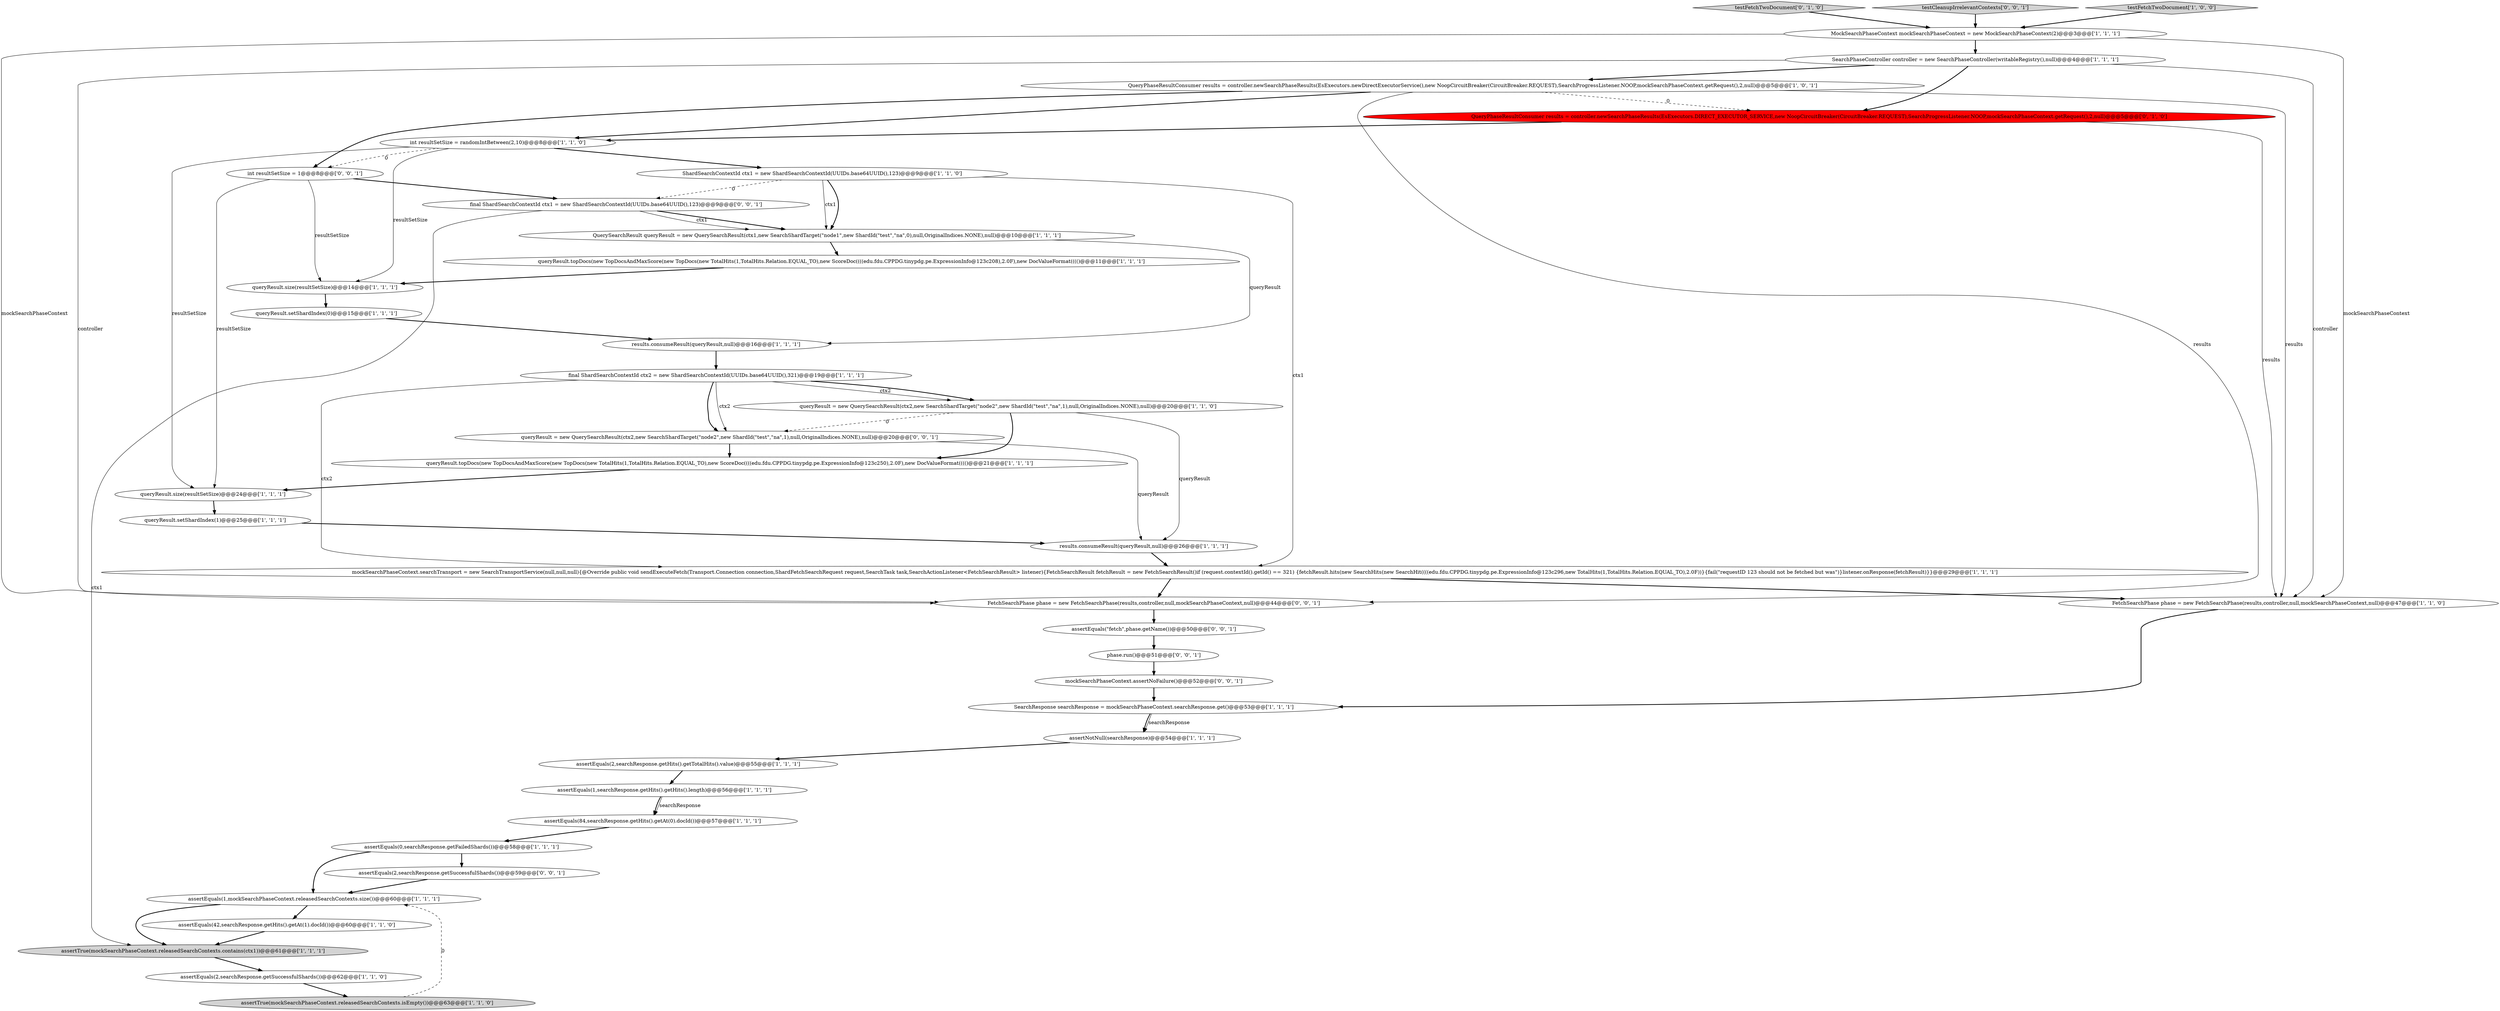 digraph {
23 [style = filled, label = "final ShardSearchContextId ctx2 = new ShardSearchContextId(UUIDs.base64UUID(),321)@@@19@@@['1', '1', '1']", fillcolor = white, shape = ellipse image = "AAA0AAABBB1BBB"];
9 [style = filled, label = "assertEquals(0,searchResponse.getFailedShards())@@@58@@@['1', '1', '1']", fillcolor = white, shape = ellipse image = "AAA0AAABBB1BBB"];
20 [style = filled, label = "results.consumeResult(queryResult,null)@@@26@@@['1', '1', '1']", fillcolor = white, shape = ellipse image = "AAA0AAABBB1BBB"];
10 [style = filled, label = "int resultSetSize = randomIntBetween(2,10)@@@8@@@['1', '1', '0']", fillcolor = white, shape = ellipse image = "AAA0AAABBB1BBB"];
30 [style = filled, label = "testFetchTwoDocument['0', '1', '0']", fillcolor = lightgray, shape = diamond image = "AAA0AAABBB2BBB"];
28 [style = filled, label = "assertEquals(1,searchResponse.getHits().getHits().length)@@@56@@@['1', '1', '1']", fillcolor = white, shape = ellipse image = "AAA0AAABBB1BBB"];
31 [style = filled, label = "QueryPhaseResultConsumer results = controller.newSearchPhaseResults(EsExecutors.DIRECT_EXECUTOR_SERVICE,new NoopCircuitBreaker(CircuitBreaker.REQUEST),SearchProgressListener.NOOP,mockSearchPhaseContext.getRequest(),2,null)@@@5@@@['0', '1', '0']", fillcolor = red, shape = ellipse image = "AAA1AAABBB2BBB"];
37 [style = filled, label = "mockSearchPhaseContext.assertNoFailure()@@@52@@@['0', '0', '1']", fillcolor = white, shape = ellipse image = "AAA0AAABBB3BBB"];
1 [style = filled, label = "queryResult.setShardIndex(1)@@@25@@@['1', '1', '1']", fillcolor = white, shape = ellipse image = "AAA0AAABBB1BBB"];
11 [style = filled, label = "QueryPhaseResultConsumer results = controller.newSearchPhaseResults(EsExecutors.newDirectExecutorService(),new NoopCircuitBreaker(CircuitBreaker.REQUEST),SearchProgressListener.NOOP,mockSearchPhaseContext.getRequest(),2,null)@@@5@@@['1', '0', '1']", fillcolor = white, shape = ellipse image = "AAA0AAABBB1BBB"];
36 [style = filled, label = "testCleanupIrrelevantContexts['0', '0', '1']", fillcolor = lightgray, shape = diamond image = "AAA0AAABBB3BBB"];
4 [style = filled, label = "assertTrue(mockSearchPhaseContext.releasedSearchContexts.isEmpty())@@@63@@@['1', '1', '0']", fillcolor = lightgray, shape = ellipse image = "AAA0AAABBB1BBB"];
17 [style = filled, label = "ShardSearchContextId ctx1 = new ShardSearchContextId(UUIDs.base64UUID(),123)@@@9@@@['1', '1', '0']", fillcolor = white, shape = ellipse image = "AAA0AAABBB1BBB"];
25 [style = filled, label = "queryResult.setShardIndex(0)@@@15@@@['1', '1', '1']", fillcolor = white, shape = ellipse image = "AAA0AAABBB1BBB"];
29 [style = filled, label = "queryResult.topDocs(new TopDocsAndMaxScore(new TopDocs(new TotalHits(1,TotalHits.Relation.EQUAL_TO),new ScoreDoc((((edu.fdu.CPPDG.tinypdg.pe.ExpressionInfo@123c208),2.0F),new DocValueFormat(((()@@@11@@@['1', '1', '1']", fillcolor = white, shape = ellipse image = "AAA0AAABBB1BBB"];
7 [style = filled, label = "SearchResponse searchResponse = mockSearchPhaseContext.searchResponse.get()@@@53@@@['1', '1', '1']", fillcolor = white, shape = ellipse image = "AAA0AAABBB1BBB"];
8 [style = filled, label = "mockSearchPhaseContext.searchTransport = new SearchTransportService(null,null,null){@Override public void sendExecuteFetch(Transport.Connection connection,ShardFetchSearchRequest request,SearchTask task,SearchActionListener<FetchSearchResult> listener){FetchSearchResult fetchResult = new FetchSearchResult()if (request.contextId().getId() == 321) {fetchResult.hits(new SearchHits(new SearchHit((((edu.fdu.CPPDG.tinypdg.pe.ExpressionInfo@123c296,new TotalHits(1,TotalHits.Relation.EQUAL_TO),2.0F))}{fail(\"requestID 123 should not be fetched but was\")}listener.onResponse(fetchResult)}}@@@29@@@['1', '1', '1']", fillcolor = white, shape = ellipse image = "AAA0AAABBB1BBB"];
13 [style = filled, label = "assertNotNull(searchResponse)@@@54@@@['1', '1', '1']", fillcolor = white, shape = ellipse image = "AAA0AAABBB1BBB"];
15 [style = filled, label = "assertEquals(2,searchResponse.getSuccessfulShards())@@@62@@@['1', '1', '0']", fillcolor = white, shape = ellipse image = "AAA0AAABBB1BBB"];
40 [style = filled, label = "FetchSearchPhase phase = new FetchSearchPhase(results,controller,null,mockSearchPhaseContext,null)@@@44@@@['0', '0', '1']", fillcolor = white, shape = ellipse image = "AAA0AAABBB3BBB"];
21 [style = filled, label = "assertEquals(42,searchResponse.getHits().getAt(1).docId())@@@60@@@['1', '1', '0']", fillcolor = white, shape = ellipse image = "AAA0AAABBB1BBB"];
14 [style = filled, label = "SearchPhaseController controller = new SearchPhaseController(writableRegistry(),null)@@@4@@@['1', '1', '1']", fillcolor = white, shape = ellipse image = "AAA0AAABBB1BBB"];
22 [style = filled, label = "assertTrue(mockSearchPhaseContext.releasedSearchContexts.contains(ctx1))@@@61@@@['1', '1', '1']", fillcolor = lightgray, shape = ellipse image = "AAA0AAABBB1BBB"];
24 [style = filled, label = "queryResult.topDocs(new TopDocsAndMaxScore(new TopDocs(new TotalHits(1,TotalHits.Relation.EQUAL_TO),new ScoreDoc((((edu.fdu.CPPDG.tinypdg.pe.ExpressionInfo@123c250),2.0F),new DocValueFormat(((()@@@21@@@['1', '1', '1']", fillcolor = white, shape = ellipse image = "AAA0AAABBB1BBB"];
18 [style = filled, label = "assertEquals(84,searchResponse.getHits().getAt(0).docId())@@@57@@@['1', '1', '1']", fillcolor = white, shape = ellipse image = "AAA0AAABBB1BBB"];
6 [style = filled, label = "FetchSearchPhase phase = new FetchSearchPhase(results,controller,null,mockSearchPhaseContext,null)@@@47@@@['1', '1', '0']", fillcolor = white, shape = ellipse image = "AAA0AAABBB1BBB"];
5 [style = filled, label = "queryResult.size(resultSetSize)@@@14@@@['1', '1', '1']", fillcolor = white, shape = ellipse image = "AAA0AAABBB1BBB"];
32 [style = filled, label = "int resultSetSize = 1@@@8@@@['0', '0', '1']", fillcolor = white, shape = ellipse image = "AAA0AAABBB3BBB"];
3 [style = filled, label = "QuerySearchResult queryResult = new QuerySearchResult(ctx1,new SearchShardTarget(\"node1\",new ShardId(\"test\",\"na\",0),null,OriginalIndices.NONE),null)@@@10@@@['1', '1', '1']", fillcolor = white, shape = ellipse image = "AAA0AAABBB1BBB"];
2 [style = filled, label = "queryResult = new QuerySearchResult(ctx2,new SearchShardTarget(\"node2\",new ShardId(\"test\",\"na\",1),null,OriginalIndices.NONE),null)@@@20@@@['1', '1', '0']", fillcolor = white, shape = ellipse image = "AAA0AAABBB1BBB"];
19 [style = filled, label = "results.consumeResult(queryResult,null)@@@16@@@['1', '1', '1']", fillcolor = white, shape = ellipse image = "AAA0AAABBB1BBB"];
12 [style = filled, label = "testFetchTwoDocument['1', '0', '0']", fillcolor = lightgray, shape = diamond image = "AAA0AAABBB1BBB"];
35 [style = filled, label = "phase.run()@@@51@@@['0', '0', '1']", fillcolor = white, shape = ellipse image = "AAA0AAABBB3BBB"];
39 [style = filled, label = "final ShardSearchContextId ctx1 = new ShardSearchContextId(UUIDs.base64UUID(),123)@@@9@@@['0', '0', '1']", fillcolor = white, shape = ellipse image = "AAA0AAABBB3BBB"];
0 [style = filled, label = "MockSearchPhaseContext mockSearchPhaseContext = new MockSearchPhaseContext(2)@@@3@@@['1', '1', '1']", fillcolor = white, shape = ellipse image = "AAA0AAABBB1BBB"];
34 [style = filled, label = "queryResult = new QuerySearchResult(ctx2,new SearchShardTarget(\"node2\",new ShardId(\"test\",\"na\",1),null,OriginalIndices.NONE),null)@@@20@@@['0', '0', '1']", fillcolor = white, shape = ellipse image = "AAA0AAABBB3BBB"];
16 [style = filled, label = "assertEquals(1,mockSearchPhaseContext.releasedSearchContexts.size())@@@60@@@['1', '1', '1']", fillcolor = white, shape = ellipse image = "AAA0AAABBB1BBB"];
27 [style = filled, label = "assertEquals(2,searchResponse.getHits().getTotalHits().value)@@@55@@@['1', '1', '1']", fillcolor = white, shape = ellipse image = "AAA0AAABBB1BBB"];
38 [style = filled, label = "assertEquals(\"fetch\",phase.getName())@@@50@@@['0', '0', '1']", fillcolor = white, shape = ellipse image = "AAA0AAABBB3BBB"];
33 [style = filled, label = "assertEquals(2,searchResponse.getSuccessfulShards())@@@59@@@['0', '0', '1']", fillcolor = white, shape = ellipse image = "AAA0AAABBB3BBB"];
26 [style = filled, label = "queryResult.size(resultSetSize)@@@24@@@['1', '1', '1']", fillcolor = white, shape = ellipse image = "AAA0AAABBB1BBB"];
7->13 [style = bold, label=""];
11->31 [style = dashed, label="0"];
23->2 [style = solid, label="ctx2"];
17->39 [style = dashed, label="0"];
33->16 [style = bold, label=""];
29->5 [style = bold, label=""];
22->15 [style = bold, label=""];
28->18 [style = bold, label=""];
10->5 [style = solid, label="resultSetSize"];
39->22 [style = solid, label="ctx1"];
4->16 [style = dashed, label="0"];
34->20 [style = solid, label="queryResult"];
9->33 [style = bold, label=""];
23->8 [style = solid, label="ctx2"];
27->28 [style = bold, label=""];
26->1 [style = bold, label=""];
28->18 [style = solid, label="searchResponse"];
1->20 [style = bold, label=""];
39->3 [style = bold, label=""];
10->17 [style = bold, label=""];
8->6 [style = bold, label=""];
11->32 [style = bold, label=""];
7->13 [style = solid, label="searchResponse"];
31->6 [style = solid, label="results"];
40->38 [style = bold, label=""];
16->22 [style = bold, label=""];
0->40 [style = solid, label="mockSearchPhaseContext"];
12->0 [style = bold, label=""];
8->40 [style = bold, label=""];
9->16 [style = bold, label=""];
37->7 [style = bold, label=""];
5->25 [style = bold, label=""];
2->20 [style = solid, label="queryResult"];
39->3 [style = solid, label="ctx1"];
24->26 [style = bold, label=""];
14->6 [style = solid, label="controller"];
0->14 [style = bold, label=""];
20->8 [style = bold, label=""];
13->27 [style = bold, label=""];
36->0 [style = bold, label=""];
34->24 [style = bold, label=""];
10->32 [style = dashed, label="0"];
35->37 [style = bold, label=""];
21->22 [style = bold, label=""];
11->10 [style = bold, label=""];
31->10 [style = bold, label=""];
16->21 [style = bold, label=""];
19->23 [style = bold, label=""];
17->3 [style = solid, label="ctx1"];
3->19 [style = solid, label="queryResult"];
14->40 [style = solid, label="controller"];
11->40 [style = solid, label="results"];
14->31 [style = bold, label=""];
25->19 [style = bold, label=""];
18->9 [style = bold, label=""];
15->4 [style = bold, label=""];
17->3 [style = bold, label=""];
23->34 [style = bold, label=""];
0->6 [style = solid, label="mockSearchPhaseContext"];
2->34 [style = dashed, label="0"];
17->8 [style = solid, label="ctx1"];
32->39 [style = bold, label=""];
11->6 [style = solid, label="results"];
30->0 [style = bold, label=""];
23->2 [style = bold, label=""];
2->24 [style = bold, label=""];
23->34 [style = solid, label="ctx2"];
6->7 [style = bold, label=""];
38->35 [style = bold, label=""];
10->26 [style = solid, label="resultSetSize"];
14->11 [style = bold, label=""];
3->29 [style = bold, label=""];
32->26 [style = solid, label="resultSetSize"];
32->5 [style = solid, label="resultSetSize"];
}
